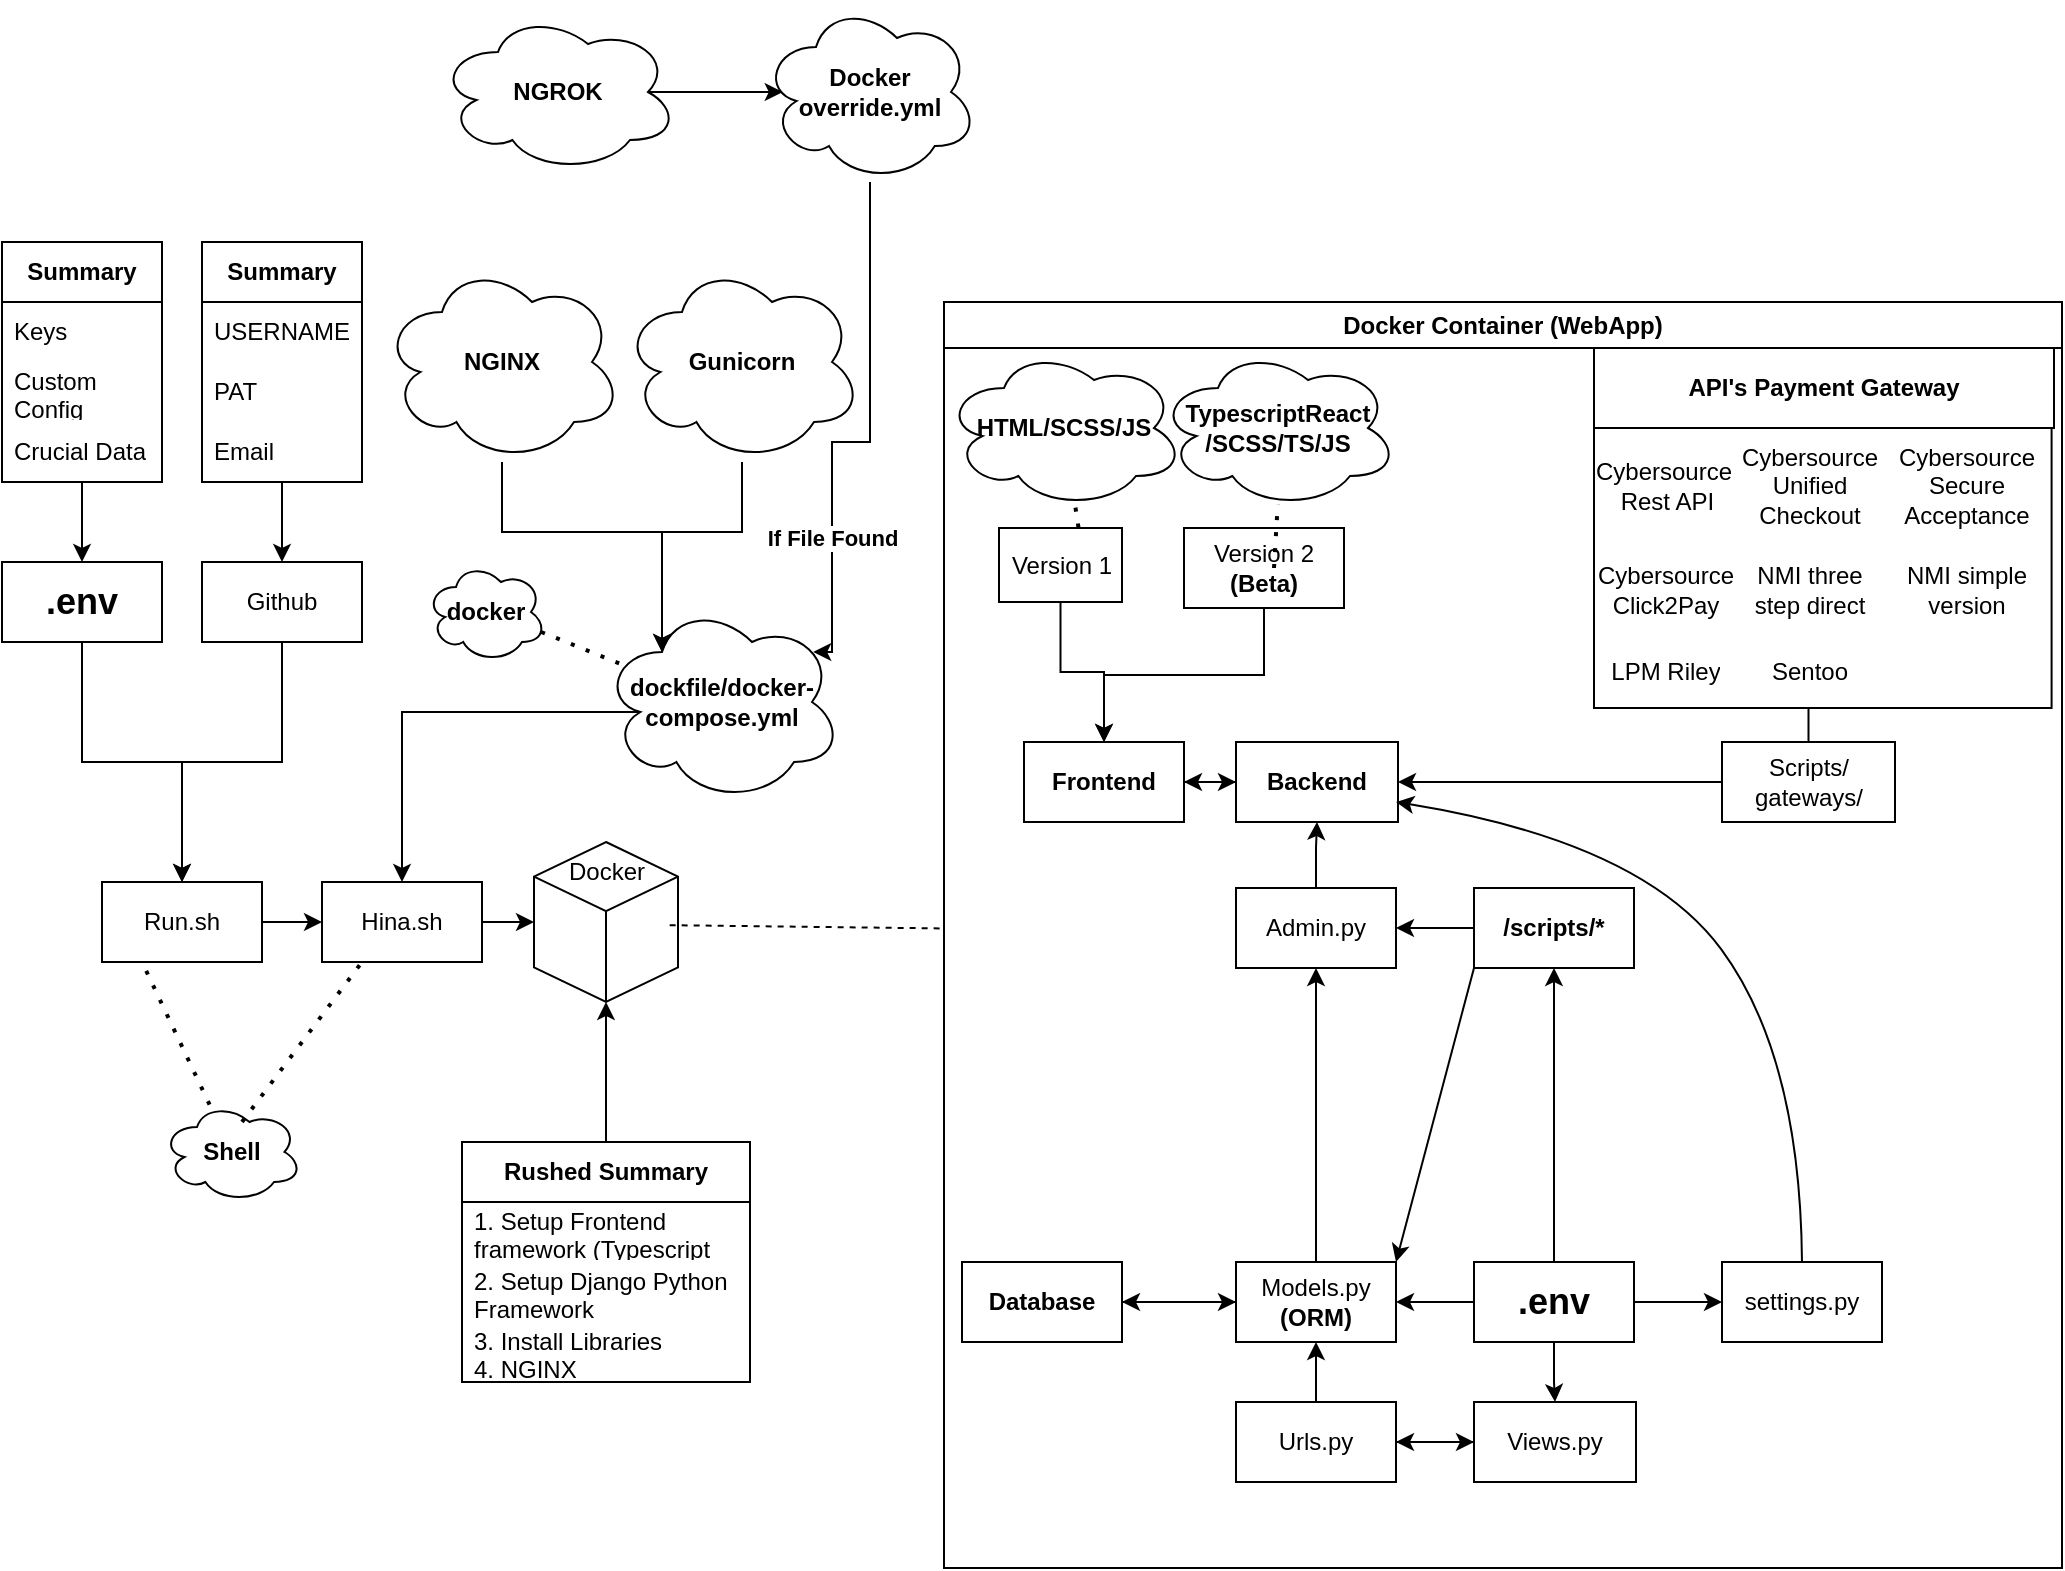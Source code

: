 <mxfile version="24.9.0">
  <diagram name="Page-1" id="5XQCCtlT2cZZVClSk08m">
    <mxGraphModel dx="2107" dy="618" grid="1" gridSize="10" guides="1" tooltips="1" connect="1" arrows="1" fold="1" page="1" pageScale="1" pageWidth="850" pageHeight="1100" math="0" shadow="0">
      <root>
        <mxCell id="0" />
        <mxCell id="1" parent="0" />
        <mxCell id="FwX_ngY_f6qnITPpui5Y-27" style="edgeStyle=orthogonalEdgeStyle;rounded=0;orthogonalLoop=1;jettySize=auto;html=1;" edge="1" parent="1" source="FwX_ngY_f6qnITPpui5Y-18" target="FwX_ngY_f6qnITPpui5Y-19">
          <mxGeometry relative="1" as="geometry" />
        </mxCell>
        <mxCell id="FwX_ngY_f6qnITPpui5Y-18" value="&lt;div&gt;&lt;b&gt;&lt;font style=&quot;font-size: 18px;&quot;&gt;.env&lt;/font&gt;&lt;/b&gt;&lt;/div&gt;" style="rounded=0;whiteSpace=wrap;html=1;" vertex="1" parent="1">
          <mxGeometry x="-630" y="310" width="80" height="40" as="geometry" />
        </mxCell>
        <mxCell id="FwX_ngY_f6qnITPpui5Y-21" style="edgeStyle=orthogonalEdgeStyle;rounded=0;orthogonalLoop=1;jettySize=auto;html=1;" edge="1" parent="1" source="FwX_ngY_f6qnITPpui5Y-19">
          <mxGeometry relative="1" as="geometry">
            <mxPoint x="-470" y="490" as="targetPoint" />
          </mxGeometry>
        </mxCell>
        <mxCell id="FwX_ngY_f6qnITPpui5Y-19" value="Run.sh" style="rounded=0;whiteSpace=wrap;html=1;" vertex="1" parent="1">
          <mxGeometry x="-580" y="470" width="80" height="40" as="geometry" />
        </mxCell>
        <mxCell id="FwX_ngY_f6qnITPpui5Y-28" style="edgeStyle=orthogonalEdgeStyle;rounded=0;orthogonalLoop=1;jettySize=auto;html=1;entryX=0.5;entryY=0;entryDx=0;entryDy=0;" edge="1" parent="1" source="FwX_ngY_f6qnITPpui5Y-20" target="FwX_ngY_f6qnITPpui5Y-19">
          <mxGeometry relative="1" as="geometry" />
        </mxCell>
        <mxCell id="FwX_ngY_f6qnITPpui5Y-20" value="&lt;div&gt;Github&lt;/div&gt;" style="rounded=0;whiteSpace=wrap;html=1;" vertex="1" parent="1">
          <mxGeometry x="-530" y="310" width="80" height="40" as="geometry" />
        </mxCell>
        <mxCell id="FwX_ngY_f6qnITPpui5Y-29" value="&lt;div&gt;&lt;/div&gt;" style="html=1;whiteSpace=wrap;shape=isoCube2;backgroundOutline=1;isoAngle=15;" vertex="1" parent="1">
          <mxGeometry x="-364" y="450" width="72" height="80" as="geometry" />
        </mxCell>
        <mxCell id="FwX_ngY_f6qnITPpui5Y-30" value="Docker" style="text;html=1;align=center;verticalAlign=middle;resizable=0;points=[];autosize=1;strokeColor=none;fillColor=none;" vertex="1" parent="1">
          <mxGeometry x="-358" y="450" width="60" height="30" as="geometry" />
        </mxCell>
        <mxCell id="FwX_ngY_f6qnITPpui5Y-31" value="&lt;b&gt;Rushed Summary&lt;/b&gt;" style="swimlane;fontStyle=0;childLayout=stackLayout;horizontal=1;startSize=30;horizontalStack=0;resizeParent=1;resizeParentMax=0;resizeLast=0;collapsible=1;marginBottom=0;whiteSpace=wrap;html=1;" vertex="1" parent="1">
          <mxGeometry x="-400" y="600" width="144" height="120" as="geometry" />
        </mxCell>
        <mxCell id="FwX_ngY_f6qnITPpui5Y-32" value="1. Setup Frontend framework (Typescript React Frontend)" style="text;strokeColor=none;fillColor=none;align=left;verticalAlign=middle;spacingLeft=4;spacingRight=4;overflow=hidden;points=[[0,0.5],[1,0.5]];portConstraint=eastwest;rotatable=0;whiteSpace=wrap;html=1;" vertex="1" parent="FwX_ngY_f6qnITPpui5Y-31">
          <mxGeometry y="30" width="144" height="30" as="geometry" />
        </mxCell>
        <mxCell id="FwX_ngY_f6qnITPpui5Y-33" value="2. Setup Django Python Framework" style="text;strokeColor=none;fillColor=none;align=left;verticalAlign=middle;spacingLeft=4;spacingRight=4;overflow=hidden;points=[[0,0.5],[1,0.5]];portConstraint=eastwest;rotatable=0;whiteSpace=wrap;html=1;" vertex="1" parent="FwX_ngY_f6qnITPpui5Y-31">
          <mxGeometry y="60" width="144" height="30" as="geometry" />
        </mxCell>
        <mxCell id="FwX_ngY_f6qnITPpui5Y-34" value="3. Install Libraries&lt;br&gt;4. NGINX" style="text;strokeColor=none;fillColor=none;align=left;verticalAlign=middle;spacingLeft=4;spacingRight=4;overflow=hidden;points=[[0,0.5],[1,0.5]];portConstraint=eastwest;rotatable=0;whiteSpace=wrap;html=1;" vertex="1" parent="FwX_ngY_f6qnITPpui5Y-31">
          <mxGeometry y="90" width="144" height="30" as="geometry" />
        </mxCell>
        <mxCell id="FwX_ngY_f6qnITPpui5Y-35" style="edgeStyle=orthogonalEdgeStyle;rounded=0;orthogonalLoop=1;jettySize=auto;html=1;entryX=0.5;entryY=1;entryDx=0;entryDy=0;entryPerimeter=0;" edge="1" parent="1" source="FwX_ngY_f6qnITPpui5Y-31" target="FwX_ngY_f6qnITPpui5Y-29">
          <mxGeometry relative="1" as="geometry" />
        </mxCell>
        <mxCell id="FwX_ngY_f6qnITPpui5Y-38" value="Docker Container (WebApp)" style="swimlane;whiteSpace=wrap;html=1;" vertex="1" parent="1">
          <mxGeometry x="-159" y="180" width="559" height="633" as="geometry" />
        </mxCell>
        <mxCell id="FwX_ngY_f6qnITPpui5Y-135" style="edgeStyle=orthogonalEdgeStyle;rounded=0;orthogonalLoop=1;jettySize=auto;html=1;" edge="1" parent="FwX_ngY_f6qnITPpui5Y-38" source="FwX_ngY_f6qnITPpui5Y-2" target="FwX_ngY_f6qnITPpui5Y-4">
          <mxGeometry relative="1" as="geometry" />
        </mxCell>
        <mxCell id="FwX_ngY_f6qnITPpui5Y-2" value="&lt;div&gt;Version 2&lt;br&gt;&lt;b&gt;(Beta)&lt;/b&gt;&lt;/div&gt;" style="rounded=0;whiteSpace=wrap;html=1;" vertex="1" parent="FwX_ngY_f6qnITPpui5Y-38">
          <mxGeometry x="120" y="113" width="80" height="40" as="geometry" />
        </mxCell>
        <mxCell id="FwX_ngY_f6qnITPpui5Y-140" style="edgeStyle=orthogonalEdgeStyle;rounded=0;orthogonalLoop=1;jettySize=auto;html=1;entryX=0;entryY=0.5;entryDx=0;entryDy=0;" edge="1" parent="FwX_ngY_f6qnITPpui5Y-38" source="FwX_ngY_f6qnITPpui5Y-4" target="FwX_ngY_f6qnITPpui5Y-8">
          <mxGeometry relative="1" as="geometry" />
        </mxCell>
        <mxCell id="FwX_ngY_f6qnITPpui5Y-4" value="&lt;b&gt;Frontend&lt;br&gt;&lt;/b&gt;" style="rounded=0;whiteSpace=wrap;html=1;" vertex="1" parent="FwX_ngY_f6qnITPpui5Y-38">
          <mxGeometry x="40" y="220" width="80" height="40" as="geometry" />
        </mxCell>
        <mxCell id="FwX_ngY_f6qnITPpui5Y-136" style="edgeStyle=orthogonalEdgeStyle;rounded=0;orthogonalLoop=1;jettySize=auto;html=1;entryX=0.5;entryY=0;entryDx=0;entryDy=0;" edge="1" parent="FwX_ngY_f6qnITPpui5Y-38" source="FwX_ngY_f6qnITPpui5Y-5" target="FwX_ngY_f6qnITPpui5Y-4">
          <mxGeometry relative="1" as="geometry" />
        </mxCell>
        <mxCell id="FwX_ngY_f6qnITPpui5Y-5" value="&lt;div&gt;Version 1&lt;/div&gt;" style="rounded=0;whiteSpace=wrap;html=1;" vertex="1" parent="FwX_ngY_f6qnITPpui5Y-38">
          <mxGeometry x="27.5" y="113" width="61.5" height="37" as="geometry" />
        </mxCell>
        <mxCell id="FwX_ngY_f6qnITPpui5Y-111" style="edgeStyle=orthogonalEdgeStyle;rounded=0;orthogonalLoop=1;jettySize=auto;html=1;entryX=0.5;entryY=1;entryDx=0;entryDy=0;" edge="1" parent="FwX_ngY_f6qnITPpui5Y-38" source="FwX_ngY_f6qnITPpui5Y-7" target="FwX_ngY_f6qnITPpui5Y-15">
          <mxGeometry relative="1" as="geometry" />
        </mxCell>
        <mxCell id="FwX_ngY_f6qnITPpui5Y-112" style="edgeStyle=orthogonalEdgeStyle;rounded=0;orthogonalLoop=1;jettySize=auto;html=1;" edge="1" parent="FwX_ngY_f6qnITPpui5Y-38" source="FwX_ngY_f6qnITPpui5Y-7" target="FwX_ngY_f6qnITPpui5Y-106">
          <mxGeometry relative="1" as="geometry" />
        </mxCell>
        <mxCell id="FwX_ngY_f6qnITPpui5Y-7" value="Urls.py" style="rounded=0;whiteSpace=wrap;html=1;" vertex="1" parent="FwX_ngY_f6qnITPpui5Y-38">
          <mxGeometry x="146" y="550" width="80" height="40" as="geometry" />
        </mxCell>
        <mxCell id="FwX_ngY_f6qnITPpui5Y-141" style="edgeStyle=orthogonalEdgeStyle;rounded=0;orthogonalLoop=1;jettySize=auto;html=1;entryX=1;entryY=0.5;entryDx=0;entryDy=0;" edge="1" parent="FwX_ngY_f6qnITPpui5Y-38" source="FwX_ngY_f6qnITPpui5Y-8" target="FwX_ngY_f6qnITPpui5Y-4">
          <mxGeometry relative="1" as="geometry" />
        </mxCell>
        <mxCell id="FwX_ngY_f6qnITPpui5Y-8" value="&lt;div&gt;&lt;b&gt;Backend&lt;/b&gt;&lt;/div&gt;" style="rounded=0;whiteSpace=wrap;html=1;" vertex="1" parent="FwX_ngY_f6qnITPpui5Y-38">
          <mxGeometry x="146" y="220" width="81" height="40" as="geometry" />
        </mxCell>
        <mxCell id="FwX_ngY_f6qnITPpui5Y-133" style="edgeStyle=orthogonalEdgeStyle;rounded=0;orthogonalLoop=1;jettySize=auto;html=1;" edge="1" parent="FwX_ngY_f6qnITPpui5Y-38" source="FwX_ngY_f6qnITPpui5Y-9" target="FwX_ngY_f6qnITPpui5Y-8">
          <mxGeometry relative="1" as="geometry" />
        </mxCell>
        <mxCell id="FwX_ngY_f6qnITPpui5Y-145" value="" style="edgeStyle=orthogonalEdgeStyle;rounded=0;orthogonalLoop=1;jettySize=auto;html=1;" edge="1" parent="FwX_ngY_f6qnITPpui5Y-38" source="FwX_ngY_f6qnITPpui5Y-9">
          <mxGeometry relative="1" as="geometry">
            <mxPoint x="432.286" y="150" as="targetPoint" />
          </mxGeometry>
        </mxCell>
        <mxCell id="FwX_ngY_f6qnITPpui5Y-9" value="&lt;div&gt;Scripts/&lt;/div&gt;&lt;div&gt;gateways/&lt;/div&gt;" style="rounded=0;whiteSpace=wrap;html=1;" vertex="1" parent="FwX_ngY_f6qnITPpui5Y-38">
          <mxGeometry x="389" y="220" width="86.5" height="40" as="geometry" />
        </mxCell>
        <mxCell id="FwX_ngY_f6qnITPpui5Y-98" style="edgeStyle=orthogonalEdgeStyle;rounded=0;orthogonalLoop=1;jettySize=auto;html=1;entryX=0.5;entryY=1;entryDx=0;entryDy=0;" edge="1" parent="FwX_ngY_f6qnITPpui5Y-38" source="FwX_ngY_f6qnITPpui5Y-15" target="FwX_ngY_f6qnITPpui5Y-97">
          <mxGeometry relative="1" as="geometry" />
        </mxCell>
        <mxCell id="FwX_ngY_f6qnITPpui5Y-104" style="edgeStyle=orthogonalEdgeStyle;rounded=0;orthogonalLoop=1;jettySize=auto;html=1;entryX=1;entryY=0.5;entryDx=0;entryDy=0;" edge="1" parent="FwX_ngY_f6qnITPpui5Y-38" source="FwX_ngY_f6qnITPpui5Y-15" target="FwX_ngY_f6qnITPpui5Y-17">
          <mxGeometry relative="1" as="geometry" />
        </mxCell>
        <mxCell id="FwX_ngY_f6qnITPpui5Y-15" value="&lt;div&gt;Models.py&lt;br&gt;&lt;b&gt;(ORM)&lt;/b&gt;&lt;br&gt;&lt;/div&gt;" style="rounded=0;whiteSpace=wrap;html=1;" vertex="1" parent="FwX_ngY_f6qnITPpui5Y-38">
          <mxGeometry x="146" y="480" width="80" height="40" as="geometry" />
        </mxCell>
        <mxCell id="FwX_ngY_f6qnITPpui5Y-77" value="" style="group" vertex="1" connectable="0" parent="FwX_ngY_f6qnITPpui5Y-38">
          <mxGeometry x="299" y="23" width="230" height="190" as="geometry" />
        </mxCell>
        <mxCell id="FwX_ngY_f6qnITPpui5Y-12" value="&lt;div&gt;&lt;b&gt;API&#39;s Payment Gateway&lt;/b&gt;&lt;/div&gt;" style="rounded=0;whiteSpace=wrap;html=1;" vertex="1" parent="FwX_ngY_f6qnITPpui5Y-77">
          <mxGeometry x="26" width="230.0" height="40" as="geometry" />
        </mxCell>
        <mxCell id="FwX_ngY_f6qnITPpui5Y-64" value="" style="shape=table;html=1;whiteSpace=wrap;startSize=0;container=1;collapsible=0;childLayout=tableLayout;columnLines=0;rowLines=0;fontSize=16;strokeColor=default;" vertex="1" parent="FwX_ngY_f6qnITPpui5Y-77">
          <mxGeometry x="26" y="40" width="228.796" height="140" as="geometry" />
        </mxCell>
        <mxCell id="FwX_ngY_f6qnITPpui5Y-65" value="" style="shape=tableRow;horizontal=0;startSize=0;swimlaneHead=0;swimlaneBody=0;top=0;left=0;bottom=0;right=0;collapsible=0;dropTarget=0;fillColor=none;points=[[0,0.5],[1,0.5]];portConstraint=eastwest;fontSize=16;strokeColor=inherit;" vertex="1" parent="FwX_ngY_f6qnITPpui5Y-64">
          <mxGeometry width="228.796" height="58" as="geometry" />
        </mxCell>
        <mxCell id="FwX_ngY_f6qnITPpui5Y-66" value="Cybersource&amp;nbsp;&lt;div&gt;Rest API&lt;/div&gt;" style="shape=partialRectangle;html=1;whiteSpace=wrap;connectable=0;fillColor=none;top=0;left=0;bottom=0;right=0;overflow=hidden;fontSize=12;strokeColor=inherit;" vertex="1" parent="FwX_ngY_f6qnITPpui5Y-65">
          <mxGeometry width="72" height="58" as="geometry">
            <mxRectangle width="72" height="58" as="alternateBounds" />
          </mxGeometry>
        </mxCell>
        <mxCell id="FwX_ngY_f6qnITPpui5Y-67" value="Cybersource Unified Checkout" style="shape=partialRectangle;html=1;whiteSpace=wrap;connectable=0;fillColor=none;top=0;left=0;bottom=0;right=0;overflow=hidden;fontSize=12;strokeColor=inherit;" vertex="1" parent="FwX_ngY_f6qnITPpui5Y-65">
          <mxGeometry x="72" width="72" height="58" as="geometry">
            <mxRectangle width="72" height="58" as="alternateBounds" />
          </mxGeometry>
        </mxCell>
        <mxCell id="FwX_ngY_f6qnITPpui5Y-68" value="Cybersource Secure Acceptance" style="shape=partialRectangle;html=1;whiteSpace=wrap;connectable=0;fillColor=none;top=0;left=0;bottom=0;right=0;overflow=hidden;fontSize=12;strokeColor=inherit;" vertex="1" parent="FwX_ngY_f6qnITPpui5Y-65">
          <mxGeometry x="144" width="85" height="58" as="geometry">
            <mxRectangle width="85" height="58" as="alternateBounds" />
          </mxGeometry>
        </mxCell>
        <mxCell id="FwX_ngY_f6qnITPpui5Y-69" value="" style="shape=tableRow;horizontal=0;startSize=0;swimlaneHead=0;swimlaneBody=0;top=0;left=0;bottom=0;right=0;collapsible=0;dropTarget=0;fillColor=none;points=[[0,0.5],[1,0.5]];portConstraint=eastwest;fontSize=16;strokeColor=inherit;" vertex="1" parent="FwX_ngY_f6qnITPpui5Y-64">
          <mxGeometry y="58" width="228.796" height="46" as="geometry" />
        </mxCell>
        <mxCell id="FwX_ngY_f6qnITPpui5Y-70" value="Cybersource Click2Pay" style="shape=partialRectangle;html=1;whiteSpace=wrap;connectable=0;fillColor=none;top=0;left=0;bottom=0;right=0;overflow=hidden;fontSize=12;strokeColor=inherit;" vertex="1" parent="FwX_ngY_f6qnITPpui5Y-69">
          <mxGeometry width="72" height="46" as="geometry">
            <mxRectangle width="72" height="46" as="alternateBounds" />
          </mxGeometry>
        </mxCell>
        <mxCell id="FwX_ngY_f6qnITPpui5Y-71" value="NMI three step direct" style="shape=partialRectangle;html=1;whiteSpace=wrap;connectable=0;fillColor=none;top=0;left=0;bottom=0;right=0;overflow=hidden;fontSize=12;strokeColor=inherit;" vertex="1" parent="FwX_ngY_f6qnITPpui5Y-69">
          <mxGeometry x="72" width="72" height="46" as="geometry">
            <mxRectangle width="72" height="46" as="alternateBounds" />
          </mxGeometry>
        </mxCell>
        <mxCell id="FwX_ngY_f6qnITPpui5Y-72" value="NMI simple version" style="shape=partialRectangle;html=1;whiteSpace=wrap;connectable=0;fillColor=none;top=0;left=0;bottom=0;right=0;overflow=hidden;fontSize=12;strokeColor=inherit;" vertex="1" parent="FwX_ngY_f6qnITPpui5Y-69">
          <mxGeometry x="144" width="85" height="46" as="geometry">
            <mxRectangle width="85" height="46" as="alternateBounds" />
          </mxGeometry>
        </mxCell>
        <mxCell id="FwX_ngY_f6qnITPpui5Y-73" value="" style="shape=tableRow;horizontal=0;startSize=0;swimlaneHead=0;swimlaneBody=0;top=0;left=0;bottom=0;right=0;collapsible=0;dropTarget=0;fillColor=none;points=[[0,0.5],[1,0.5]];portConstraint=eastwest;fontSize=16;strokeColor=inherit;" vertex="1" parent="FwX_ngY_f6qnITPpui5Y-64">
          <mxGeometry y="104" width="228.796" height="36" as="geometry" />
        </mxCell>
        <mxCell id="FwX_ngY_f6qnITPpui5Y-74" value="LPM Riley" style="shape=partialRectangle;html=1;whiteSpace=wrap;connectable=0;fillColor=none;top=0;left=0;bottom=0;right=0;overflow=hidden;fontSize=12;strokeColor=inherit;" vertex="1" parent="FwX_ngY_f6qnITPpui5Y-73">
          <mxGeometry width="72" height="36" as="geometry">
            <mxRectangle width="72" height="36" as="alternateBounds" />
          </mxGeometry>
        </mxCell>
        <mxCell id="FwX_ngY_f6qnITPpui5Y-75" value="Sentoo" style="shape=partialRectangle;html=1;whiteSpace=wrap;connectable=0;fillColor=none;top=0;left=0;bottom=0;right=0;overflow=hidden;fontSize=12;strokeColor=inherit;" vertex="1" parent="FwX_ngY_f6qnITPpui5Y-73">
          <mxGeometry x="72" width="72" height="36" as="geometry">
            <mxRectangle width="72" height="36" as="alternateBounds" />
          </mxGeometry>
        </mxCell>
        <mxCell id="FwX_ngY_f6qnITPpui5Y-76" value="" style="shape=partialRectangle;html=1;whiteSpace=wrap;connectable=0;fillColor=none;top=0;left=0;bottom=0;right=0;overflow=hidden;fontSize=12;strokeColor=inherit;" vertex="1" parent="FwX_ngY_f6qnITPpui5Y-73">
          <mxGeometry x="144" width="85" height="36" as="geometry">
            <mxRectangle width="85" height="36" as="alternateBounds" />
          </mxGeometry>
        </mxCell>
        <mxCell id="FwX_ngY_f6qnITPpui5Y-103" style="edgeStyle=orthogonalEdgeStyle;rounded=0;orthogonalLoop=1;jettySize=auto;html=1;entryX=0;entryY=0.5;entryDx=0;entryDy=0;" edge="1" parent="FwX_ngY_f6qnITPpui5Y-38" source="FwX_ngY_f6qnITPpui5Y-17" target="FwX_ngY_f6qnITPpui5Y-15">
          <mxGeometry relative="1" as="geometry" />
        </mxCell>
        <mxCell id="FwX_ngY_f6qnITPpui5Y-17" value="&lt;b&gt;Database&lt;/b&gt;" style="rounded=0;whiteSpace=wrap;html=1;" vertex="1" parent="FwX_ngY_f6qnITPpui5Y-38">
          <mxGeometry x="9" y="480" width="80" height="40" as="geometry" />
        </mxCell>
        <mxCell id="FwX_ngY_f6qnITPpui5Y-110" style="edgeStyle=orthogonalEdgeStyle;rounded=0;orthogonalLoop=1;jettySize=auto;html=1;entryX=0.5;entryY=1;entryDx=0;entryDy=0;" edge="1" parent="FwX_ngY_f6qnITPpui5Y-38" source="FwX_ngY_f6qnITPpui5Y-97" target="FwX_ngY_f6qnITPpui5Y-8">
          <mxGeometry relative="1" as="geometry" />
        </mxCell>
        <mxCell id="FwX_ngY_f6qnITPpui5Y-97" value="&lt;div&gt;Admin.py&lt;/div&gt;" style="rounded=0;whiteSpace=wrap;html=1;" vertex="1" parent="FwX_ngY_f6qnITPpui5Y-38">
          <mxGeometry x="146" y="293" width="80" height="40" as="geometry" />
        </mxCell>
        <mxCell id="FwX_ngY_f6qnITPpui5Y-114" style="edgeStyle=orthogonalEdgeStyle;rounded=0;orthogonalLoop=1;jettySize=auto;html=1;entryX=1;entryY=0.5;entryDx=0;entryDy=0;" edge="1" parent="FwX_ngY_f6qnITPpui5Y-38" source="FwX_ngY_f6qnITPpui5Y-101" target="FwX_ngY_f6qnITPpui5Y-15">
          <mxGeometry relative="1" as="geometry" />
        </mxCell>
        <mxCell id="FwX_ngY_f6qnITPpui5Y-115" style="edgeStyle=orthogonalEdgeStyle;rounded=0;orthogonalLoop=1;jettySize=auto;html=1;entryX=0.5;entryY=0;entryDx=0;entryDy=0;" edge="1" parent="FwX_ngY_f6qnITPpui5Y-38" source="FwX_ngY_f6qnITPpui5Y-101" target="FwX_ngY_f6qnITPpui5Y-106">
          <mxGeometry relative="1" as="geometry" />
        </mxCell>
        <mxCell id="FwX_ngY_f6qnITPpui5Y-116" value="" style="edgeStyle=orthogonalEdgeStyle;rounded=0;orthogonalLoop=1;jettySize=auto;html=1;" edge="1" parent="FwX_ngY_f6qnITPpui5Y-38" source="FwX_ngY_f6qnITPpui5Y-101" target="FwX_ngY_f6qnITPpui5Y-108">
          <mxGeometry relative="1" as="geometry" />
        </mxCell>
        <mxCell id="FwX_ngY_f6qnITPpui5Y-120" value="" style="edgeStyle=orthogonalEdgeStyle;rounded=0;orthogonalLoop=1;jettySize=auto;html=1;" edge="1" parent="FwX_ngY_f6qnITPpui5Y-38" source="FwX_ngY_f6qnITPpui5Y-101" target="FwX_ngY_f6qnITPpui5Y-107">
          <mxGeometry relative="1" as="geometry">
            <mxPoint x="385" y="500" as="targetPoint" />
          </mxGeometry>
        </mxCell>
        <mxCell id="FwX_ngY_f6qnITPpui5Y-101" value="&lt;div&gt;&lt;b&gt;&lt;font style=&quot;font-size: 18px;&quot;&gt;.env&lt;/font&gt;&lt;/b&gt;&lt;/div&gt;" style="rounded=0;whiteSpace=wrap;html=1;" vertex="1" parent="FwX_ngY_f6qnITPpui5Y-38">
          <mxGeometry x="265" y="480" width="80" height="40" as="geometry" />
        </mxCell>
        <mxCell id="FwX_ngY_f6qnITPpui5Y-113" style="edgeStyle=orthogonalEdgeStyle;rounded=0;orthogonalLoop=1;jettySize=auto;html=1;entryX=1;entryY=0.5;entryDx=0;entryDy=0;" edge="1" parent="FwX_ngY_f6qnITPpui5Y-38" source="FwX_ngY_f6qnITPpui5Y-106" target="FwX_ngY_f6qnITPpui5Y-7">
          <mxGeometry relative="1" as="geometry" />
        </mxCell>
        <mxCell id="FwX_ngY_f6qnITPpui5Y-106" value="&lt;div&gt;Views.py&lt;/div&gt;" style="rounded=0;whiteSpace=wrap;html=1;" vertex="1" parent="FwX_ngY_f6qnITPpui5Y-38">
          <mxGeometry x="265" y="550" width="81" height="40" as="geometry" />
        </mxCell>
        <mxCell id="FwX_ngY_f6qnITPpui5Y-107" value="&lt;div&gt;settings.py&lt;/div&gt;" style="rounded=0;whiteSpace=wrap;html=1;" vertex="1" parent="FwX_ngY_f6qnITPpui5Y-38">
          <mxGeometry x="389" y="480" width="80" height="40" as="geometry" />
        </mxCell>
        <mxCell id="FwX_ngY_f6qnITPpui5Y-117" value="" style="edgeStyle=orthogonalEdgeStyle;rounded=0;orthogonalLoop=1;jettySize=auto;html=1;" edge="1" parent="FwX_ngY_f6qnITPpui5Y-38" source="FwX_ngY_f6qnITPpui5Y-108" target="FwX_ngY_f6qnITPpui5Y-97">
          <mxGeometry relative="1" as="geometry" />
        </mxCell>
        <mxCell id="FwX_ngY_f6qnITPpui5Y-108" value="&lt;div&gt;&lt;b&gt;/scripts/*&lt;/b&gt;&lt;/div&gt;" style="rounded=0;whiteSpace=wrap;html=1;" vertex="1" parent="FwX_ngY_f6qnITPpui5Y-38">
          <mxGeometry x="265" y="293" width="80" height="40" as="geometry" />
        </mxCell>
        <mxCell id="FwX_ngY_f6qnITPpui5Y-119" value="" style="endArrow=classic;html=1;rounded=0;exitX=0;exitY=1;exitDx=0;exitDy=0;entryX=1;entryY=0;entryDx=0;entryDy=0;" edge="1" parent="FwX_ngY_f6qnITPpui5Y-38" source="FwX_ngY_f6qnITPpui5Y-108" target="FwX_ngY_f6qnITPpui5Y-15">
          <mxGeometry width="50" height="50" relative="1" as="geometry">
            <mxPoint x="255" y="373" as="sourcePoint" />
            <mxPoint x="305" y="323" as="targetPoint" />
          </mxGeometry>
        </mxCell>
        <mxCell id="FwX_ngY_f6qnITPpui5Y-124" value="" style="curved=1;endArrow=classic;html=1;rounded=0;exitX=0.5;exitY=0;exitDx=0;exitDy=0;entryX=0.949;entryY=0.396;entryDx=0;entryDy=0;entryPerimeter=0;" edge="1" parent="FwX_ngY_f6qnITPpui5Y-38" source="FwX_ngY_f6qnITPpui5Y-107">
          <mxGeometry width="50" height="50" relative="1" as="geometry">
            <mxPoint x="428.13" y="494.16" as="sourcePoint" />
            <mxPoint x="225.999" y="250.0" as="targetPoint" />
            <Array as="points">
              <mxPoint x="428.13" y="377.16" />
              <mxPoint x="349" y="270" />
            </Array>
          </mxGeometry>
        </mxCell>
        <mxCell id="FwX_ngY_f6qnITPpui5Y-125" value="&lt;b&gt;HTML/SCSS/JS&lt;/b&gt;" style="ellipse;shape=cloud;whiteSpace=wrap;html=1;" vertex="1" parent="FwX_ngY_f6qnITPpui5Y-38">
          <mxGeometry y="23" width="120" height="80" as="geometry" />
        </mxCell>
        <mxCell id="FwX_ngY_f6qnITPpui5Y-127" value="" style="endArrow=none;dashed=1;html=1;dashPattern=1 3;strokeWidth=2;rounded=0;entryX=0.652;entryY=0.057;entryDx=0;entryDy=0;entryPerimeter=0;" edge="1" parent="FwX_ngY_f6qnITPpui5Y-38" source="FwX_ngY_f6qnITPpui5Y-125" target="FwX_ngY_f6qnITPpui5Y-5">
          <mxGeometry width="50" height="50" relative="1" as="geometry">
            <mxPoint x="-261" y="46" as="sourcePoint" />
            <mxPoint x="60" y="123" as="targetPoint" />
          </mxGeometry>
        </mxCell>
        <mxCell id="FwX_ngY_f6qnITPpui5Y-128" value="&lt;b&gt;TypescriptReact&lt;br&gt;/SCSS/TS/JS&lt;/b&gt;" style="ellipse;shape=cloud;whiteSpace=wrap;html=1;" vertex="1" parent="FwX_ngY_f6qnITPpui5Y-38">
          <mxGeometry x="107" y="23" width="120" height="80" as="geometry" />
        </mxCell>
        <mxCell id="FwX_ngY_f6qnITPpui5Y-129" value="" style="endArrow=none;dashed=1;html=1;dashPattern=1 3;strokeWidth=2;rounded=0;entryX=0.499;entryY=0.975;entryDx=0;entryDy=0;entryPerimeter=0;" edge="1" parent="FwX_ngY_f6qnITPpui5Y-38" target="FwX_ngY_f6qnITPpui5Y-128">
          <mxGeometry width="50" height="50" relative="1" as="geometry">
            <mxPoint x="165" y="133" as="sourcePoint" />
            <mxPoint x="60.5" y="365" as="targetPoint" />
          </mxGeometry>
        </mxCell>
        <mxCell id="FwX_ngY_f6qnITPpui5Y-43" value="" style="endArrow=none;dashed=1;html=1;rounded=0;exitX=0.942;exitY=0.52;exitDx=0;exitDy=0;exitPerimeter=0;" edge="1" parent="1" source="FwX_ngY_f6qnITPpui5Y-29" target="FwX_ngY_f6qnITPpui5Y-38">
          <mxGeometry width="50" height="50" relative="1" as="geometry">
            <mxPoint x="-210" y="430" as="sourcePoint" />
            <mxPoint x="-150" y="420" as="targetPoint" />
          </mxGeometry>
        </mxCell>
        <mxCell id="FwX_ngY_f6qnITPpui5Y-48" style="edgeStyle=orthogonalEdgeStyle;rounded=0;orthogonalLoop=1;jettySize=auto;html=1;entryX=0.5;entryY=0;entryDx=0;entryDy=0;" edge="1" parent="1" source="FwX_ngY_f6qnITPpui5Y-44" target="FwX_ngY_f6qnITPpui5Y-20">
          <mxGeometry relative="1" as="geometry" />
        </mxCell>
        <mxCell id="FwX_ngY_f6qnITPpui5Y-44" value="&lt;b&gt;Summary&lt;/b&gt;" style="swimlane;fontStyle=0;childLayout=stackLayout;horizontal=1;startSize=30;horizontalStack=0;resizeParent=1;resizeParentMax=0;resizeLast=0;collapsible=1;marginBottom=0;whiteSpace=wrap;html=1;" vertex="1" parent="1">
          <mxGeometry x="-530" y="150" width="80" height="120" as="geometry" />
        </mxCell>
        <mxCell id="FwX_ngY_f6qnITPpui5Y-45" value="USERNAME" style="text;strokeColor=none;fillColor=none;align=left;verticalAlign=middle;spacingLeft=4;spacingRight=4;overflow=hidden;points=[[0,0.5],[1,0.5]];portConstraint=eastwest;rotatable=0;whiteSpace=wrap;html=1;" vertex="1" parent="FwX_ngY_f6qnITPpui5Y-44">
          <mxGeometry y="30" width="80" height="30" as="geometry" />
        </mxCell>
        <mxCell id="FwX_ngY_f6qnITPpui5Y-46" value="PAT" style="text;strokeColor=none;fillColor=none;align=left;verticalAlign=middle;spacingLeft=4;spacingRight=4;overflow=hidden;points=[[0,0.5],[1,0.5]];portConstraint=eastwest;rotatable=0;whiteSpace=wrap;html=1;" vertex="1" parent="FwX_ngY_f6qnITPpui5Y-44">
          <mxGeometry y="60" width="80" height="30" as="geometry" />
        </mxCell>
        <mxCell id="FwX_ngY_f6qnITPpui5Y-47" value="Email" style="text;strokeColor=none;fillColor=none;align=left;verticalAlign=middle;spacingLeft=4;spacingRight=4;overflow=hidden;points=[[0,0.5],[1,0.5]];portConstraint=eastwest;rotatable=0;whiteSpace=wrap;html=1;" vertex="1" parent="FwX_ngY_f6qnITPpui5Y-44">
          <mxGeometry y="90" width="80" height="30" as="geometry" />
        </mxCell>
        <mxCell id="FwX_ngY_f6qnITPpui5Y-53" style="edgeStyle=orthogonalEdgeStyle;rounded=0;orthogonalLoop=1;jettySize=auto;html=1;entryX=0.5;entryY=0;entryDx=0;entryDy=0;" edge="1" parent="1" source="FwX_ngY_f6qnITPpui5Y-49" target="FwX_ngY_f6qnITPpui5Y-18">
          <mxGeometry relative="1" as="geometry" />
        </mxCell>
        <mxCell id="FwX_ngY_f6qnITPpui5Y-49" value="&lt;b&gt;Summary&lt;/b&gt;" style="swimlane;fontStyle=0;childLayout=stackLayout;horizontal=1;startSize=30;horizontalStack=0;resizeParent=1;resizeParentMax=0;resizeLast=0;collapsible=1;marginBottom=0;whiteSpace=wrap;html=1;" vertex="1" parent="1">
          <mxGeometry x="-630" y="150" width="80" height="120" as="geometry" />
        </mxCell>
        <mxCell id="FwX_ngY_f6qnITPpui5Y-50" value="Keys" style="text;strokeColor=none;fillColor=none;align=left;verticalAlign=middle;spacingLeft=4;spacingRight=4;overflow=hidden;points=[[0,0.5],[1,0.5]];portConstraint=eastwest;rotatable=0;whiteSpace=wrap;html=1;" vertex="1" parent="FwX_ngY_f6qnITPpui5Y-49">
          <mxGeometry y="30" width="80" height="30" as="geometry" />
        </mxCell>
        <mxCell id="FwX_ngY_f6qnITPpui5Y-51" value="Custom Config" style="text;strokeColor=none;fillColor=none;align=left;verticalAlign=middle;spacingLeft=4;spacingRight=4;overflow=hidden;points=[[0,0.5],[1,0.5]];portConstraint=eastwest;rotatable=0;whiteSpace=wrap;html=1;" vertex="1" parent="FwX_ngY_f6qnITPpui5Y-49">
          <mxGeometry y="60" width="80" height="30" as="geometry" />
        </mxCell>
        <mxCell id="FwX_ngY_f6qnITPpui5Y-52" value="Crucial Data" style="text;strokeColor=none;fillColor=none;align=left;verticalAlign=middle;spacingLeft=4;spacingRight=4;overflow=hidden;points=[[0,0.5],[1,0.5]];portConstraint=eastwest;rotatable=0;whiteSpace=wrap;html=1;" vertex="1" parent="FwX_ngY_f6qnITPpui5Y-49">
          <mxGeometry y="90" width="80" height="30" as="geometry" />
        </mxCell>
        <mxCell id="FwX_ngY_f6qnITPpui5Y-146" value="&lt;b&gt;Shell&lt;/b&gt;" style="ellipse;shape=cloud;whiteSpace=wrap;html=1;" vertex="1" parent="1">
          <mxGeometry x="-550" y="580" width="70" height="50" as="geometry" />
        </mxCell>
        <mxCell id="FwX_ngY_f6qnITPpui5Y-147" value="" style="endArrow=none;dashed=1;html=1;dashPattern=1 3;strokeWidth=2;rounded=0;entryX=0.25;entryY=1;entryDx=0;entryDy=0;" edge="1" parent="1" source="FwX_ngY_f6qnITPpui5Y-146" target="FwX_ngY_f6qnITPpui5Y-19">
          <mxGeometry width="50" height="50" relative="1" as="geometry">
            <mxPoint x="-580" y="540" as="sourcePoint" />
            <mxPoint x="-570" y="490" as="targetPoint" />
          </mxGeometry>
        </mxCell>
        <mxCell id="FwX_ngY_f6qnITPpui5Y-150" value="Hina.sh" style="rounded=0;whiteSpace=wrap;html=1;" vertex="1" parent="1">
          <mxGeometry x="-470" y="470" width="80" height="40" as="geometry" />
        </mxCell>
        <mxCell id="FwX_ngY_f6qnITPpui5Y-153" value="" style="endArrow=none;dashed=1;html=1;dashPattern=1 3;strokeWidth=2;rounded=0;entryX=0.25;entryY=1;entryDx=0;entryDy=0;" edge="1" parent="1" target="FwX_ngY_f6qnITPpui5Y-150">
          <mxGeometry width="50" height="50" relative="1" as="geometry">
            <mxPoint x="-510" y="590" as="sourcePoint" />
            <mxPoint x="-560" y="520" as="targetPoint" />
          </mxGeometry>
        </mxCell>
        <mxCell id="FwX_ngY_f6qnITPpui5Y-155" style="edgeStyle=orthogonalEdgeStyle;rounded=0;orthogonalLoop=1;jettySize=auto;html=1;entryX=0;entryY=0.5;entryDx=0;entryDy=0;entryPerimeter=0;" edge="1" parent="1" source="FwX_ngY_f6qnITPpui5Y-150" target="FwX_ngY_f6qnITPpui5Y-29">
          <mxGeometry relative="1" as="geometry" />
        </mxCell>
        <mxCell id="FwX_ngY_f6qnITPpui5Y-157" style="edgeStyle=orthogonalEdgeStyle;rounded=0;orthogonalLoop=1;jettySize=auto;html=1;exitX=0.16;exitY=0.55;exitDx=0;exitDy=0;exitPerimeter=0;" edge="1" parent="1" source="FwX_ngY_f6qnITPpui5Y-156" target="FwX_ngY_f6qnITPpui5Y-150">
          <mxGeometry relative="1" as="geometry" />
        </mxCell>
        <mxCell id="FwX_ngY_f6qnITPpui5Y-156" value="&lt;b&gt;dockfile/docker-compose.yml&lt;/b&gt;" style="ellipse;shape=cloud;whiteSpace=wrap;html=1;" vertex="1" parent="1">
          <mxGeometry x="-330" y="330" width="120" height="100" as="geometry" />
        </mxCell>
        <mxCell id="FwX_ngY_f6qnITPpui5Y-158" value="&lt;b&gt;Gunicorn&lt;/b&gt;" style="ellipse;shape=cloud;whiteSpace=wrap;html=1;" vertex="1" parent="1">
          <mxGeometry x="-320" y="160" width="120" height="100" as="geometry" />
        </mxCell>
        <mxCell id="FwX_ngY_f6qnITPpui5Y-159" value="&lt;b&gt;NGINX&lt;/b&gt;" style="ellipse;shape=cloud;whiteSpace=wrap;html=1;" vertex="1" parent="1">
          <mxGeometry x="-440" y="160" width="120" height="100" as="geometry" />
        </mxCell>
        <mxCell id="FwX_ngY_f6qnITPpui5Y-172" style="edgeStyle=orthogonalEdgeStyle;rounded=0;orthogonalLoop=1;jettySize=auto;html=1;entryX=0.88;entryY=0.25;entryDx=0;entryDy=0;entryPerimeter=0;" edge="1" parent="1" source="FwX_ngY_f6qnITPpui5Y-162" target="FwX_ngY_f6qnITPpui5Y-156">
          <mxGeometry relative="1" as="geometry">
            <mxPoint x="-196" y="330" as="targetPoint" />
            <Array as="points">
              <mxPoint x="-196" y="250" />
              <mxPoint x="-215" y="250" />
              <mxPoint x="-215" y="355" />
            </Array>
          </mxGeometry>
        </mxCell>
        <mxCell id="FwX_ngY_f6qnITPpui5Y-178" value="&lt;b&gt;If File Found&lt;/b&gt;" style="edgeLabel;html=1;align=center;verticalAlign=middle;resizable=0;points=[];" vertex="1" connectable="0" parent="FwX_ngY_f6qnITPpui5Y-172">
          <mxGeometry x="0.497" relative="1" as="geometry">
            <mxPoint as="offset" />
          </mxGeometry>
        </mxCell>
        <mxCell id="FwX_ngY_f6qnITPpui5Y-162" value="&lt;b&gt;Docker&lt;/b&gt;&lt;div&gt;&lt;b&gt;override.yml&lt;/b&gt;&lt;/div&gt;" style="ellipse;shape=cloud;whiteSpace=wrap;html=1;" vertex="1" parent="1">
          <mxGeometry x="-250" y="30" width="108" height="90" as="geometry" />
        </mxCell>
        <mxCell id="FwX_ngY_f6qnITPpui5Y-168" value="&lt;b&gt;NGROK&lt;/b&gt;" style="ellipse;shape=cloud;whiteSpace=wrap;html=1;" vertex="1" parent="1">
          <mxGeometry x="-412" y="35" width="120" height="80" as="geometry" />
        </mxCell>
        <mxCell id="FwX_ngY_f6qnITPpui5Y-169" style="edgeStyle=orthogonalEdgeStyle;rounded=0;orthogonalLoop=1;jettySize=auto;html=1;entryX=0.096;entryY=0.5;entryDx=0;entryDy=0;entryPerimeter=0;exitX=0.875;exitY=0.5;exitDx=0;exitDy=0;exitPerimeter=0;" edge="1" parent="1" source="FwX_ngY_f6qnITPpui5Y-168" target="FwX_ngY_f6qnITPpui5Y-162">
          <mxGeometry relative="1" as="geometry" />
        </mxCell>
        <mxCell id="FwX_ngY_f6qnITPpui5Y-175" style="edgeStyle=orthogonalEdgeStyle;rounded=0;orthogonalLoop=1;jettySize=auto;html=1;entryX=0.25;entryY=0.25;entryDx=0;entryDy=0;entryPerimeter=0;" edge="1" parent="1" source="FwX_ngY_f6qnITPpui5Y-159" target="FwX_ngY_f6qnITPpui5Y-156">
          <mxGeometry relative="1" as="geometry" />
        </mxCell>
        <mxCell id="FwX_ngY_f6qnITPpui5Y-176" style="edgeStyle=orthogonalEdgeStyle;rounded=0;orthogonalLoop=1;jettySize=auto;html=1;entryX=0.25;entryY=0.25;entryDx=0;entryDy=0;entryPerimeter=0;" edge="1" parent="1" source="FwX_ngY_f6qnITPpui5Y-158" target="FwX_ngY_f6qnITPpui5Y-156">
          <mxGeometry relative="1" as="geometry" />
        </mxCell>
        <mxCell id="FwX_ngY_f6qnITPpui5Y-179" value="&lt;b&gt;docker&lt;/b&gt;" style="ellipse;shape=cloud;whiteSpace=wrap;html=1;" vertex="1" parent="1">
          <mxGeometry x="-418" y="310" width="60" height="50" as="geometry" />
        </mxCell>
        <mxCell id="FwX_ngY_f6qnITPpui5Y-180" value="" style="endArrow=none;dashed=1;html=1;dashPattern=1 3;strokeWidth=2;rounded=0;entryX=0.103;entryY=0.322;entryDx=0;entryDy=0;entryPerimeter=0;exitX=0.96;exitY=0.7;exitDx=0;exitDy=0;exitPerimeter=0;" edge="1" parent="1" source="FwX_ngY_f6qnITPpui5Y-179" target="FwX_ngY_f6qnITPpui5Y-156">
          <mxGeometry width="50" height="50" relative="1" as="geometry">
            <mxPoint x="-370" y="380" as="sourcePoint" />
            <mxPoint x="-320" y="330" as="targetPoint" />
          </mxGeometry>
        </mxCell>
      </root>
    </mxGraphModel>
  </diagram>
</mxfile>
